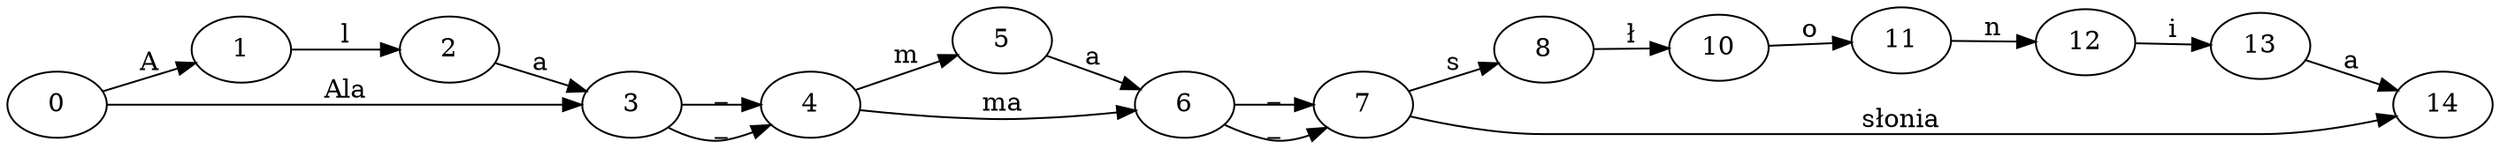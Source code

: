 digraph G {
rankdir=LR
0 -> 1 [label="A"]
1 -> 2 [label="l"]
2 -> 3 [label="a"]
0 -> 3 [label="Ala"]
3 -> 4 [label="_"]
3 -> 4 [label="_"]
4 -> 5 [label="m"]
5 -> 6 [label="a"]
4 -> 6 [label="ma"]
6 -> 7 [label="_"]
6 -> 7 [label="_"]
7 -> 8 [label="s"]
8 -> 10 [label="ł"]
10 -> 11 [label="o"]
11 -> 12 [label="n"]
12 -> 13 [label="i"]
13 -> 14 [label="a"]
7 -> 14 [label="słonia"]
}
